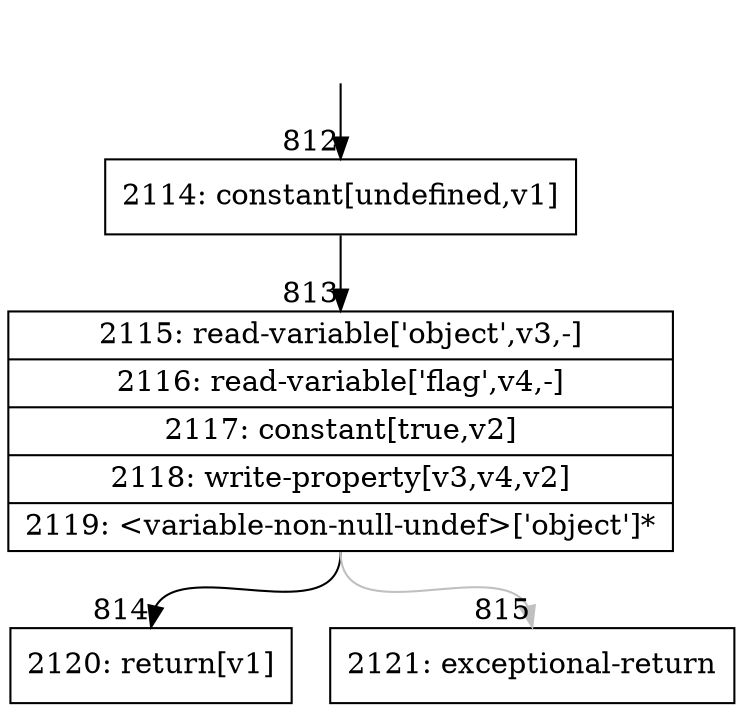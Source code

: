 digraph {
rankdir="TD"
BB_entry59[shape=none,label=""];
BB_entry59 -> BB812 [tailport=s, headport=n, headlabel="    812"]
BB812 [shape=record label="{2114: constant[undefined,v1]}" ] 
BB812 -> BB813 [tailport=s, headport=n, headlabel="      813"]
BB813 [shape=record label="{2115: read-variable['object',v3,-]|2116: read-variable['flag',v4,-]|2117: constant[true,v2]|2118: write-property[v3,v4,v2]|2119: \<variable-non-null-undef\>['object']*}" ] 
BB813 -> BB814 [tailport=s, headport=n, headlabel="      814"]
BB813 -> BB815 [tailport=s, headport=n, color=gray, headlabel="      815"]
BB814 [shape=record label="{2120: return[v1]}" ] 
BB815 [shape=record label="{2121: exceptional-return}" ] 
}
